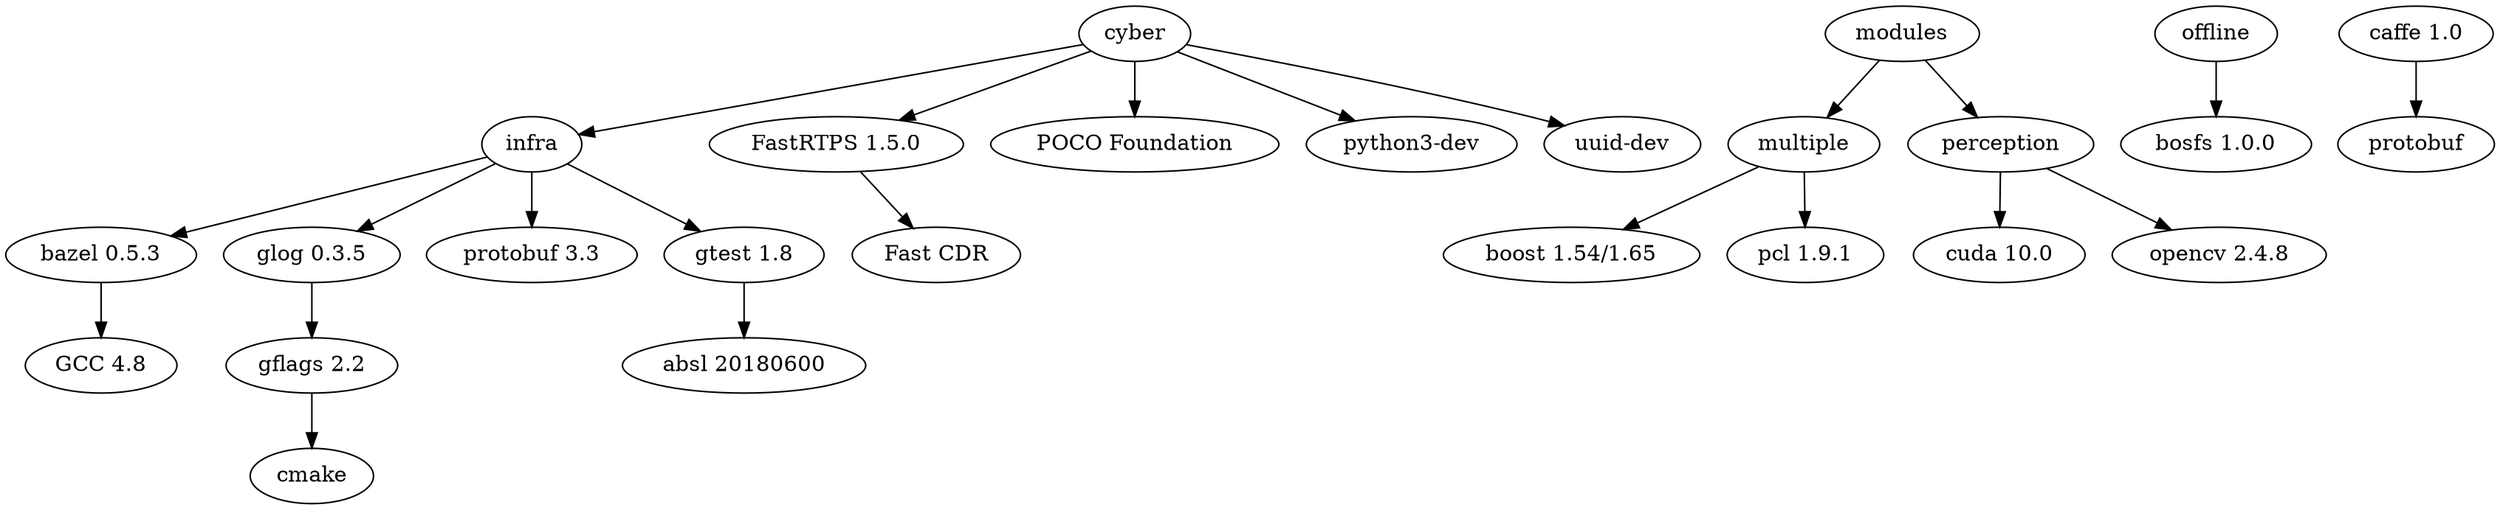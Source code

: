 digraph {
  "infra" -> "bazel 0.5.3";
  "bazel 0.5.3" -> "GCC 4.8";
  "infra" -> "glog 0.3.5" -> "gflags 2.2" -> "cmake";
  "infra" -> "protobuf 3.3";
  "infra" -> "gtest 1.8" -> "absl 20180600";

  "cyber" -> "infra";
  "cyber" -> "FastRTPS 1.5.0" -> "Fast CDR";
  "cyber" -> "POCO Foundation";
  "cyber" -> "python3-dev";
  "cyber" -> "uuid-dev";

  "modules" -> "multiple" -> "boost 1.54/1.65";
  "multiple" -> "pcl 1.9.1";

  "modules" -> "perception" -> "cuda 10.0";
  "perception" -> "opencv 2.4.8";

  "offline" -> "bosfs 1.0.0";
  "caffe 1.0" -> "protobuf";
}
